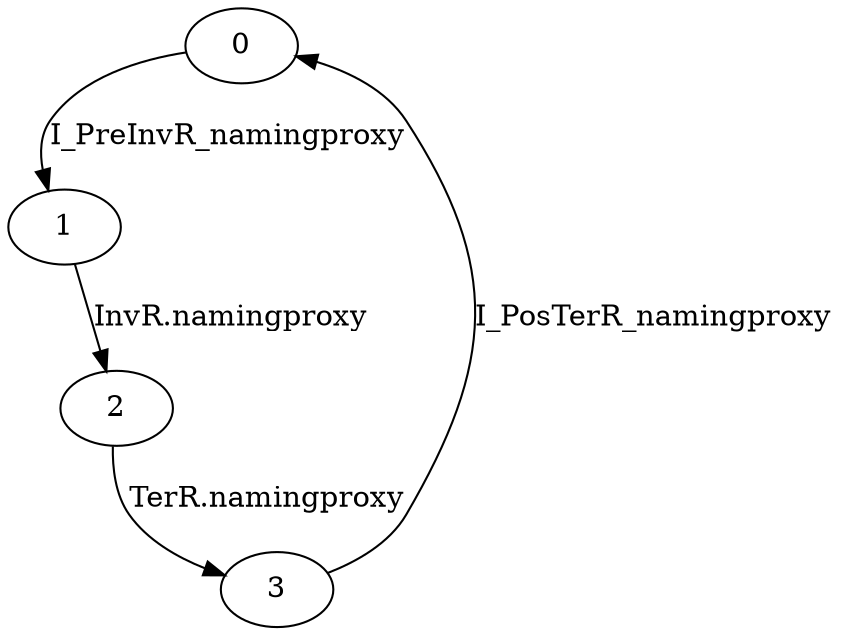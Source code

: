 digraph G {
  0 -> 1 [ label="I_PreInvR_namingproxy" ];
  1 -> 2 [ label="InvR.namingproxy" ];
  2 -> 3 [ label="TerR.namingproxy" ];
  3 -> 0 [ label="I_PosTerR_namingproxy" ];
}
